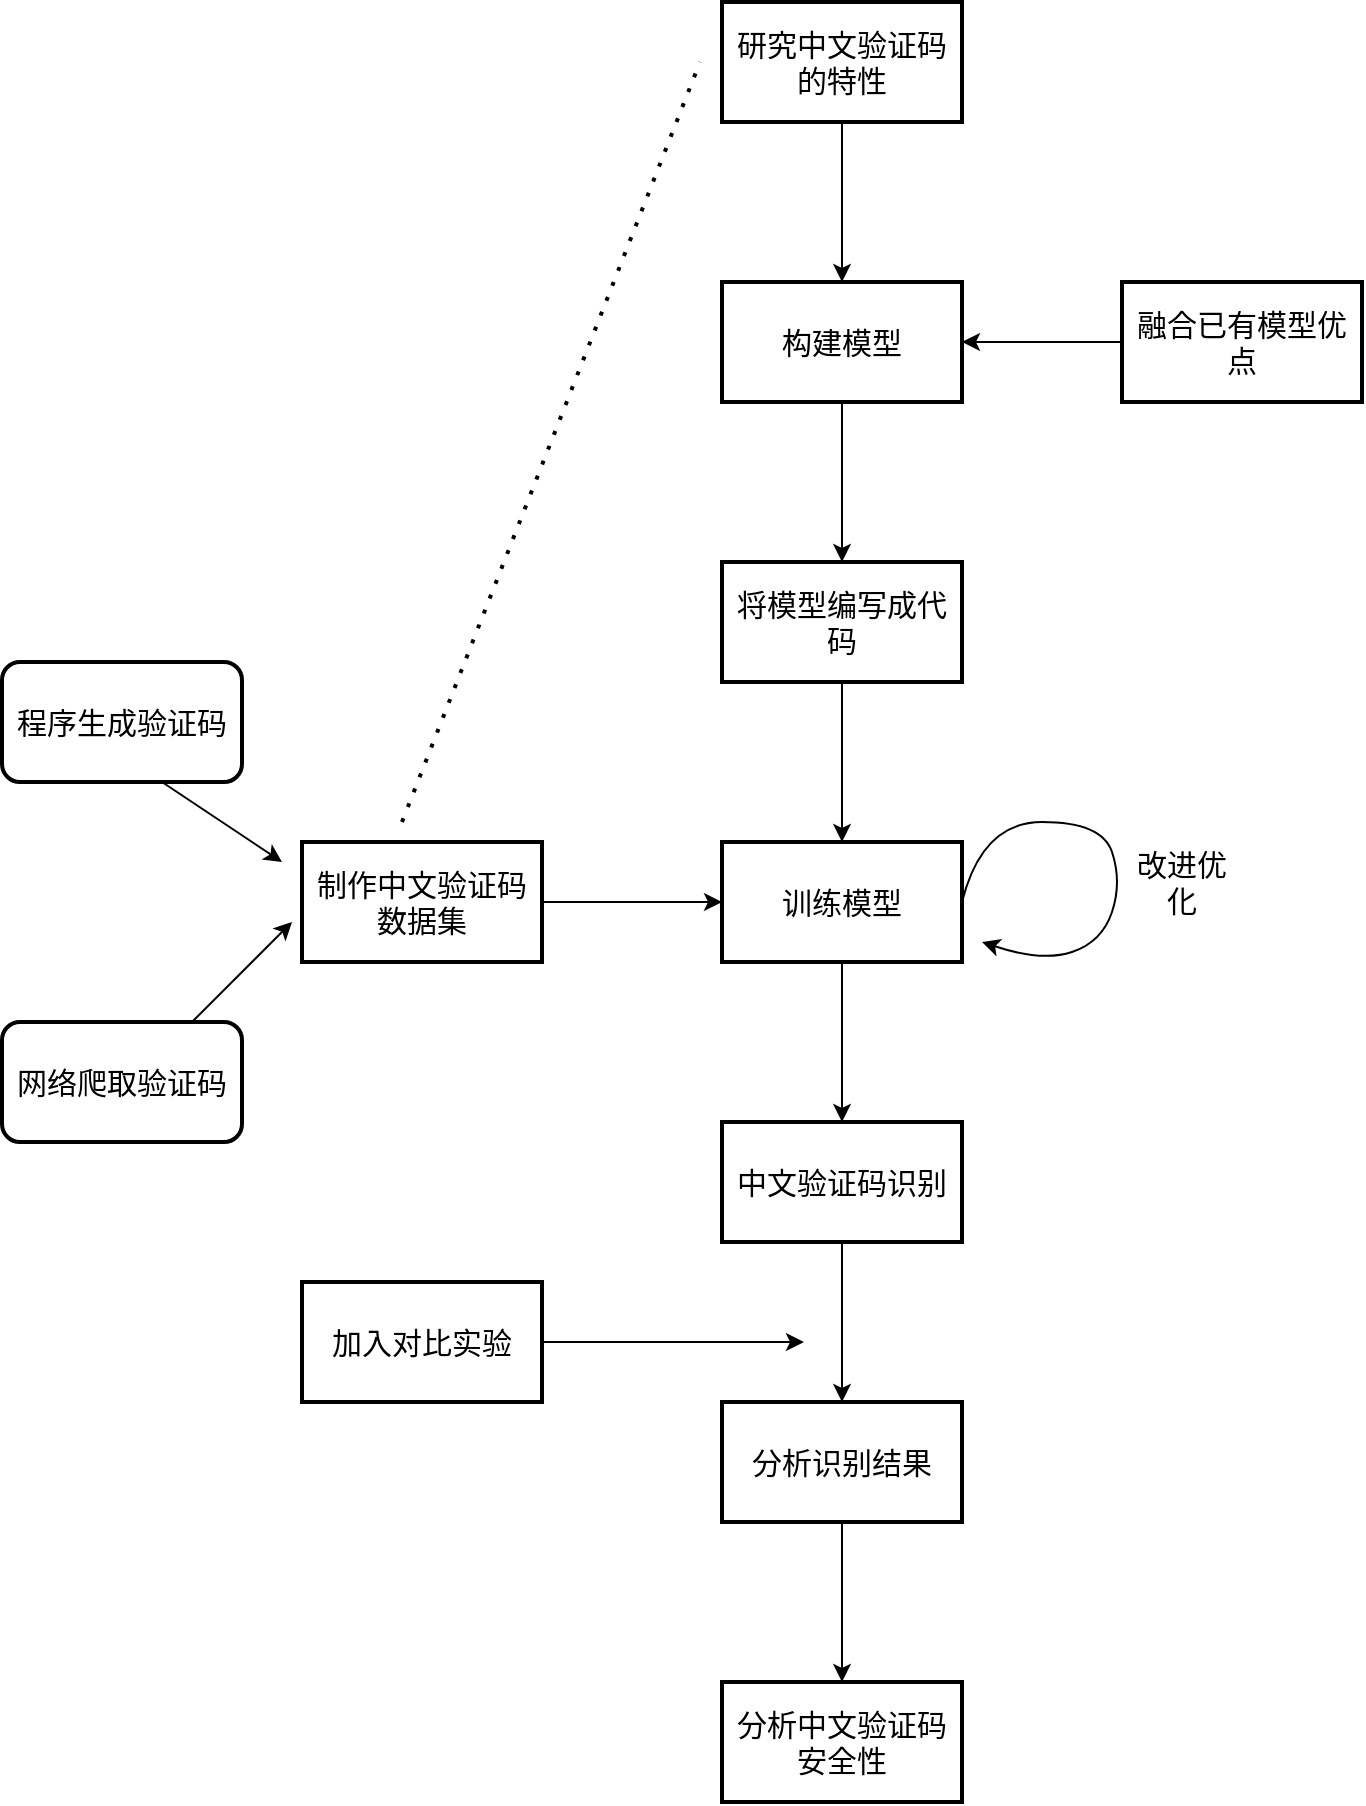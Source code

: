 <mxfile version="15.7.0" type="github"><diagram id="A_sv4S5D1Yv3Oc0_lQRv" name="Page-1"><mxGraphModel dx="1755" dy="935" grid="1" gridSize="10" guides="1" tooltips="1" connect="1" arrows="1" fold="1" page="1" pageScale="1" pageWidth="827" pageHeight="1169" math="0" shadow="0"><root><mxCell id="0"/><mxCell id="1" parent="0"/><mxCell id="tu-dXKj6q2IEk8nNNH-d-3" value="" style="edgeStyle=orthogonalEdgeStyle;rounded=0;orthogonalLoop=1;jettySize=auto;html=1;fontSize=15;" parent="1" source="tu-dXKj6q2IEk8nNNH-d-1" target="tu-dXKj6q2IEk8nNNH-d-2" edge="1"><mxGeometry relative="1" as="geometry"/></mxCell><mxCell id="tu-dXKj6q2IEk8nNNH-d-1" value="研究中文验证码的特性" style="rounded=0;whiteSpace=wrap;html=1;strokeWidth=2;fontSize=15;" parent="1" vertex="1"><mxGeometry x="432" y="123" width="120" height="60" as="geometry"/></mxCell><mxCell id="tu-dXKj6q2IEk8nNNH-d-19" value="" style="edgeStyle=orthogonalEdgeStyle;rounded=0;orthogonalLoop=1;jettySize=auto;html=1;fontSize=15;" parent="1" source="tu-dXKj6q2IEk8nNNH-d-2" target="tu-dXKj6q2IEk8nNNH-d-18" edge="1"><mxGeometry relative="1" as="geometry"/></mxCell><mxCell id="tu-dXKj6q2IEk8nNNH-d-2" value="构建模型" style="whiteSpace=wrap;html=1;rounded=0;fontSize=15;strokeWidth=2;" parent="1" vertex="1"><mxGeometry x="432" y="263" width="120" height="60" as="geometry"/></mxCell><mxCell id="tu-dXKj6q2IEk8nNNH-d-23" value="" style="edgeStyle=orthogonalEdgeStyle;rounded=0;orthogonalLoop=1;jettySize=auto;html=1;fontSize=15;" parent="1" source="tu-dXKj6q2IEk8nNNH-d-4" target="tu-dXKj6q2IEk8nNNH-d-21" edge="1"><mxGeometry relative="1" as="geometry"/></mxCell><mxCell id="tu-dXKj6q2IEk8nNNH-d-4" value="制作中文验证码数据集" style="rounded=0;whiteSpace=wrap;html=1;fontSize=15;strokeWidth=2;" parent="1" vertex="1"><mxGeometry x="222" y="543" width="120" height="60" as="geometry"/></mxCell><mxCell id="tu-dXKj6q2IEk8nNNH-d-7" value="网络爬取验证码" style="rounded=1;whiteSpace=wrap;html=1;fontSize=15;strokeWidth=2;" parent="1" vertex="1"><mxGeometry x="72" y="633" width="120" height="60" as="geometry"/></mxCell><mxCell id="tu-dXKj6q2IEk8nNNH-d-11" value="程序生成验证码" style="rounded=1;whiteSpace=wrap;html=1;fontSize=15;strokeWidth=2;" parent="1" vertex="1"><mxGeometry x="72" y="453" width="120" height="60" as="geometry"/></mxCell><mxCell id="tu-dXKj6q2IEk8nNNH-d-15" value="" style="endArrow=classic;html=1;rounded=0;fontSize=15;" parent="1" edge="1"><mxGeometry width="50" height="50" relative="1" as="geometry"><mxPoint x="167" y="633" as="sourcePoint"/><mxPoint x="217" y="583" as="targetPoint"/></mxGeometry></mxCell><mxCell id="tu-dXKj6q2IEk8nNNH-d-16" value="" style="endArrow=classic;html=1;rounded=0;fontSize=15;" parent="1" edge="1"><mxGeometry width="50" height="50" relative="1" as="geometry"><mxPoint x="152" y="513" as="sourcePoint"/><mxPoint x="212" y="553" as="targetPoint"/></mxGeometry></mxCell><mxCell id="tu-dXKj6q2IEk8nNNH-d-22" value="" style="edgeStyle=orthogonalEdgeStyle;rounded=0;orthogonalLoop=1;jettySize=auto;html=1;fontSize=15;" parent="1" source="tu-dXKj6q2IEk8nNNH-d-18" target="tu-dXKj6q2IEk8nNNH-d-21" edge="1"><mxGeometry relative="1" as="geometry"/></mxCell><mxCell id="tu-dXKj6q2IEk8nNNH-d-18" value="将模型编写成代码" style="whiteSpace=wrap;html=1;rounded=0;fontSize=15;strokeWidth=2;" parent="1" vertex="1"><mxGeometry x="432" y="403" width="120" height="60" as="geometry"/></mxCell><mxCell id="tu-dXKj6q2IEk8nNNH-d-32" value="" style="edgeStyle=orthogonalEdgeStyle;rounded=0;orthogonalLoop=1;jettySize=auto;html=1;fontSize=15;" parent="1" source="tu-dXKj6q2IEk8nNNH-d-21" target="tu-dXKj6q2IEk8nNNH-d-31" edge="1"><mxGeometry relative="1" as="geometry"/></mxCell><mxCell id="tu-dXKj6q2IEk8nNNH-d-21" value="训练模型" style="whiteSpace=wrap;html=1;rounded=0;fontSize=15;strokeWidth=2;" parent="1" vertex="1"><mxGeometry x="432" y="543" width="120" height="60" as="geometry"/></mxCell><mxCell id="tu-dXKj6q2IEk8nNNH-d-24" value="" style="endArrow=none;dashed=1;html=1;dashPattern=1 3;strokeWidth=2;rounded=0;fontSize=15;" parent="1" edge="1"><mxGeometry width="50" height="50" relative="1" as="geometry"><mxPoint x="272" y="533" as="sourcePoint"/><mxPoint x="421" y="153" as="targetPoint"/></mxGeometry></mxCell><mxCell id="tu-dXKj6q2IEk8nNNH-d-27" value="" style="curved=1;endArrow=classic;html=1;rounded=0;fontSize=15;" parent="1" edge="1"><mxGeometry width="50" height="50" relative="1" as="geometry"><mxPoint x="552" y="573" as="sourcePoint"/><mxPoint x="562" y="593" as="targetPoint"/><Array as="points"><mxPoint x="562" y="533"/><mxPoint x="622" y="533"/><mxPoint x="632" y="563"/><mxPoint x="622" y="593"/><mxPoint x="592" y="603"/></Array></mxGeometry></mxCell><mxCell id="tu-dXKj6q2IEk8nNNH-d-30" value="改进优化" style="text;html=1;strokeColor=none;fillColor=none;align=center;verticalAlign=middle;whiteSpace=wrap;rounded=0;fontSize=15;" parent="1" vertex="1"><mxGeometry x="632" y="548" width="60" height="30" as="geometry"/></mxCell><mxCell id="tu-dXKj6q2IEk8nNNH-d-34" value="" style="edgeStyle=orthogonalEdgeStyle;rounded=0;orthogonalLoop=1;jettySize=auto;html=1;fontSize=15;" parent="1" source="tu-dXKj6q2IEk8nNNH-d-31" target="tu-dXKj6q2IEk8nNNH-d-33" edge="1"><mxGeometry relative="1" as="geometry"/></mxCell><mxCell id="tu-dXKj6q2IEk8nNNH-d-31" value="中文验证码识别" style="whiteSpace=wrap;html=1;rounded=0;fontSize=15;strokeWidth=2;" parent="1" vertex="1"><mxGeometry x="432" y="683" width="120" height="60" as="geometry"/></mxCell><mxCell id="tu-dXKj6q2IEk8nNNH-d-36" value="" style="edgeStyle=orthogonalEdgeStyle;rounded=0;orthogonalLoop=1;jettySize=auto;html=1;fontSize=15;" parent="1" source="tu-dXKj6q2IEk8nNNH-d-33" target="tu-dXKj6q2IEk8nNNH-d-35" edge="1"><mxGeometry relative="1" as="geometry"/></mxCell><mxCell id="tu-dXKj6q2IEk8nNNH-d-33" value="分析识别结果" style="whiteSpace=wrap;html=1;rounded=0;fontSize=15;strokeWidth=2;" parent="1" vertex="1"><mxGeometry x="432" y="823" width="120" height="60" as="geometry"/></mxCell><mxCell id="tu-dXKj6q2IEk8nNNH-d-35" value="分析中文验证码安全性" style="whiteSpace=wrap;html=1;rounded=0;fontSize=15;strokeWidth=2;" parent="1" vertex="1"><mxGeometry x="432" y="963" width="120" height="60" as="geometry"/></mxCell><mxCell id="tu-dXKj6q2IEk8nNNH-d-38" value="" style="edgeStyle=orthogonalEdgeStyle;rounded=0;orthogonalLoop=1;jettySize=auto;html=1;fontSize=15;" parent="1" source="tu-dXKj6q2IEk8nNNH-d-37" target="tu-dXKj6q2IEk8nNNH-d-2" edge="1"><mxGeometry relative="1" as="geometry"/></mxCell><mxCell id="tu-dXKj6q2IEk8nNNH-d-37" value="融合已有模型优点" style="rounded=0;whiteSpace=wrap;html=1;fontSize=15;strokeWidth=2;" parent="1" vertex="1"><mxGeometry x="632" y="263" width="120" height="60" as="geometry"/></mxCell><mxCell id="tu-dXKj6q2IEk8nNNH-d-39" value="&lt;span&gt;加入对比实验&lt;/span&gt;" style="rounded=0;whiteSpace=wrap;html=1;fontSize=15;strokeWidth=2;" parent="1" vertex="1"><mxGeometry x="222" y="763" width="120" height="60" as="geometry"/></mxCell><mxCell id="tu-dXKj6q2IEk8nNNH-d-41" value="" style="endArrow=classic;html=1;rounded=0;fontSize=15;" parent="1" edge="1"><mxGeometry width="50" height="50" relative="1" as="geometry"><mxPoint x="343" y="793" as="sourcePoint"/><mxPoint x="473" y="793" as="targetPoint"/></mxGeometry></mxCell></root></mxGraphModel></diagram></mxfile>